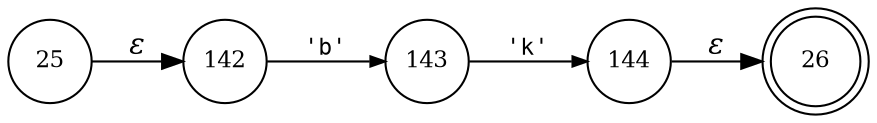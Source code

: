 digraph ATN {
rankdir=LR;
s26[fontsize=11, label="26", shape=doublecircle, fixedsize=true, width=.6];
s144[fontsize=11,label="144", shape=circle, fixedsize=true, width=.55, peripheries=1];
s25[fontsize=11,label="25", shape=circle, fixedsize=true, width=.55, peripheries=1];
s142[fontsize=11,label="142", shape=circle, fixedsize=true, width=.55, peripheries=1];
s143[fontsize=11,label="143", shape=circle, fixedsize=true, width=.55, peripheries=1];
s25 -> s142 [fontname="Times-Italic", label="&epsilon;"];
s142 -> s143 [fontsize=11, fontname="Courier", arrowsize=.7, label = "'b'", arrowhead = normal];
s143 -> s144 [fontsize=11, fontname="Courier", arrowsize=.7, label = "'k'", arrowhead = normal];
s144 -> s26 [fontname="Times-Italic", label="&epsilon;"];
}